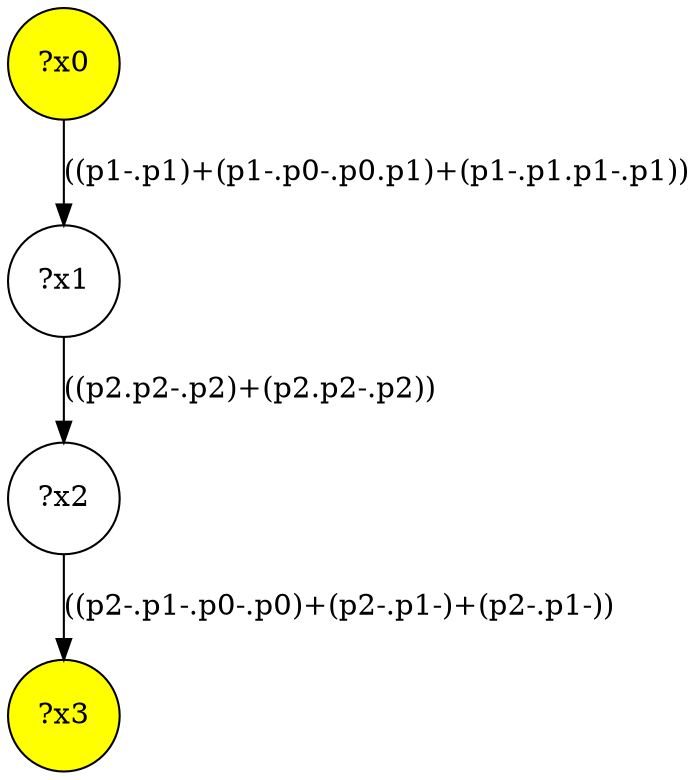 digraph g {
	x0 [fillcolor="yellow", style="filled," shape=circle, label="?x0"];
	x3 [fillcolor="yellow", style="filled," shape=circle, label="?x3"];
	x1 [shape=circle, label="?x1"];
	x0 -> x1 [label="((p1-.p1)+(p1-.p0-.p0.p1)+(p1-.p1.p1-.p1))"];
	x2 [shape=circle, label="?x2"];
	x1 -> x2 [label="((p2.p2-.p2)+(p2.p2-.p2))"];
	x2 -> x3 [label="((p2-.p1-.p0-.p0)+(p2-.p1-)+(p2-.p1-))"];
}
